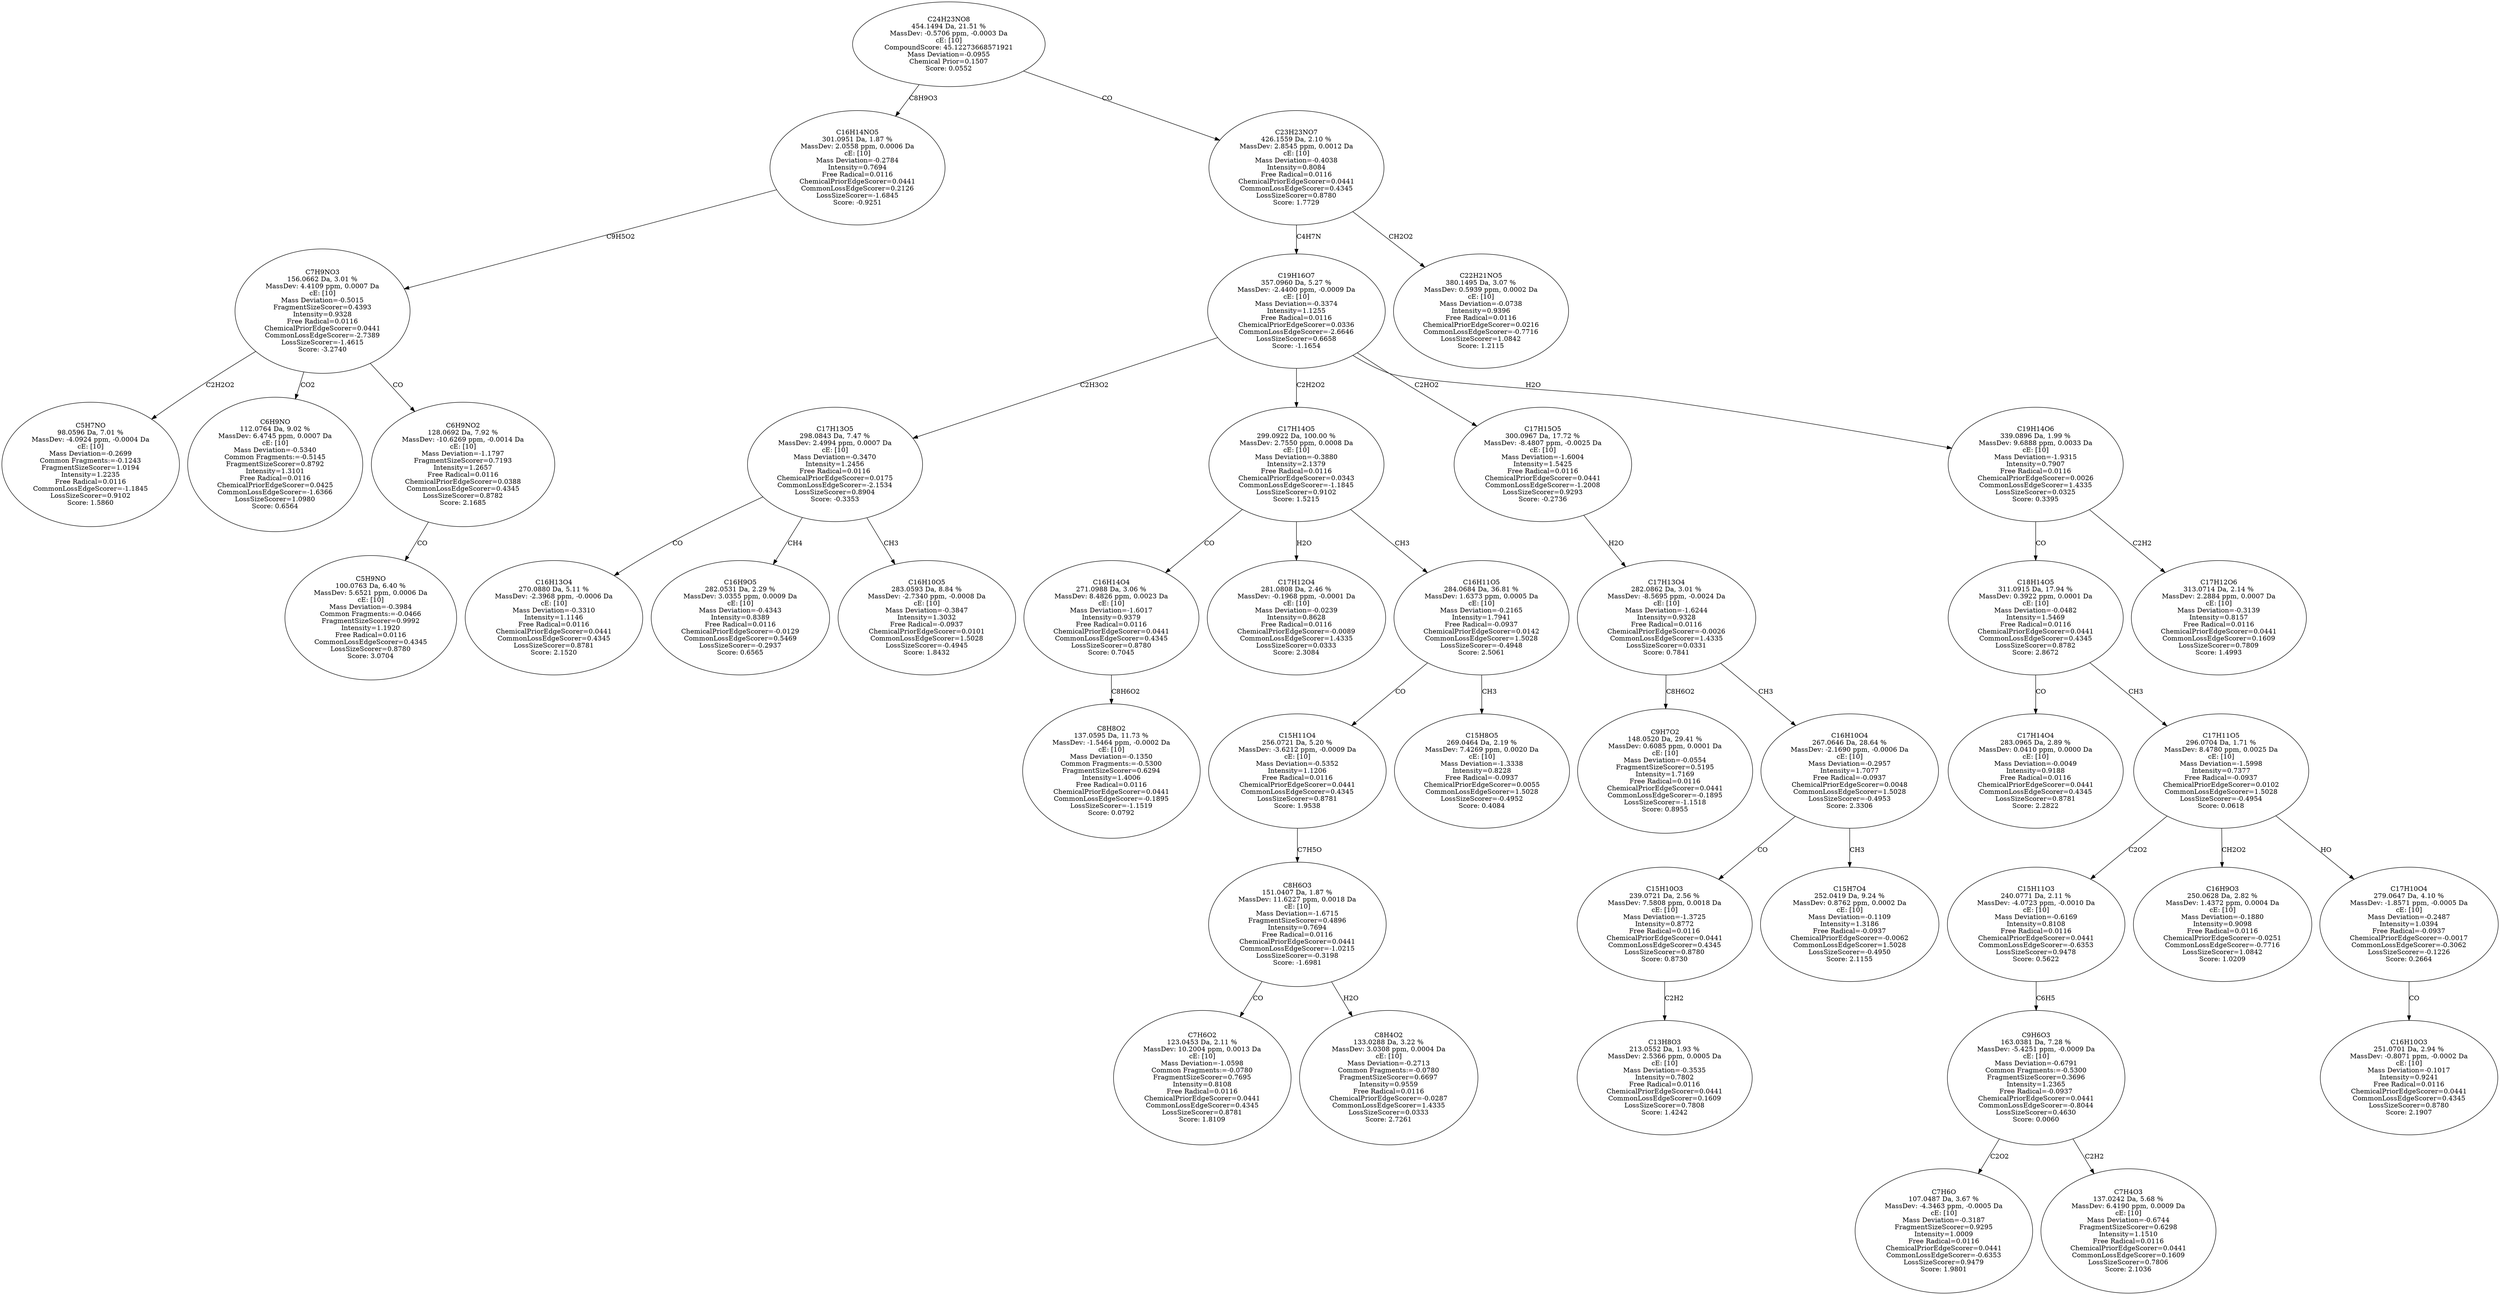 strict digraph {
v1 [label="C5H7NO\n98.0596 Da, 7.01 %\nMassDev: -4.0924 ppm, -0.0004 Da\ncE: [10]\nMass Deviation=-0.2699\nCommon Fragments:=-0.1243\nFragmentSizeScorer=1.0194\nIntensity=1.2235\nFree Radical=0.0116\nCommonLossEdgeScorer=-1.1845\nLossSizeScorer=0.9102\nScore: 1.5860"];
v2 [label="C6H9NO\n112.0764 Da, 9.02 %\nMassDev: 6.4745 ppm, 0.0007 Da\ncE: [10]\nMass Deviation=-0.5340\nCommon Fragments:=-0.5145\nFragmentSizeScorer=0.8792\nIntensity=1.3101\nFree Radical=0.0116\nChemicalPriorEdgeScorer=0.0425\nCommonLossEdgeScorer=-1.6366\nLossSizeScorer=1.0980\nScore: 0.6564"];
v3 [label="C5H9NO\n100.0763 Da, 6.40 %\nMassDev: 5.6521 ppm, 0.0006 Da\ncE: [10]\nMass Deviation=-0.3984\nCommon Fragments:=-0.0466\nFragmentSizeScorer=0.9992\nIntensity=1.1920\nFree Radical=0.0116\nCommonLossEdgeScorer=0.4345\nLossSizeScorer=0.8780\nScore: 3.0704"];
v4 [label="C6H9NO2\n128.0692 Da, 7.92 %\nMassDev: -10.6269 ppm, -0.0014 Da\ncE: [10]\nMass Deviation=-1.1797\nFragmentSizeScorer=0.7193\nIntensity=1.2657\nFree Radical=0.0116\nChemicalPriorEdgeScorer=0.0388\nCommonLossEdgeScorer=0.4345\nLossSizeScorer=0.8782\nScore: 2.1685"];
v5 [label="C7H9NO3\n156.0662 Da, 3.01 %\nMassDev: 4.4109 ppm, 0.0007 Da\ncE: [10]\nMass Deviation=-0.5015\nFragmentSizeScorer=0.4393\nIntensity=0.9328\nFree Radical=0.0116\nChemicalPriorEdgeScorer=0.0441\nCommonLossEdgeScorer=-2.7389\nLossSizeScorer=-1.4615\nScore: -3.2740"];
v6 [label="C16H14NO5\n301.0951 Da, 1.87 %\nMassDev: 2.0558 ppm, 0.0006 Da\ncE: [10]\nMass Deviation=-0.2784\nIntensity=0.7694\nFree Radical=0.0116\nChemicalPriorEdgeScorer=0.0441\nCommonLossEdgeScorer=0.2126\nLossSizeScorer=-1.6845\nScore: -0.9251"];
v7 [label="C16H13O4\n270.0880 Da, 5.11 %\nMassDev: -2.3968 ppm, -0.0006 Da\ncE: [10]\nMass Deviation=-0.3310\nIntensity=1.1146\nFree Radical=0.0116\nChemicalPriorEdgeScorer=0.0441\nCommonLossEdgeScorer=0.4345\nLossSizeScorer=0.8781\nScore: 2.1520"];
v8 [label="C16H9O5\n282.0531 Da, 2.29 %\nMassDev: 3.0355 ppm, 0.0009 Da\ncE: [10]\nMass Deviation=-0.4343\nIntensity=0.8389\nFree Radical=0.0116\nChemicalPriorEdgeScorer=-0.0129\nCommonLossEdgeScorer=0.5469\nLossSizeScorer=-0.2937\nScore: 0.6565"];
v9 [label="C16H10O5\n283.0593 Da, 8.84 %\nMassDev: -2.7340 ppm, -0.0008 Da\ncE: [10]\nMass Deviation=-0.3847\nIntensity=1.3032\nFree Radical=-0.0937\nChemicalPriorEdgeScorer=0.0101\nCommonLossEdgeScorer=1.5028\nLossSizeScorer=-0.4945\nScore: 1.8432"];
v10 [label="C17H13O5\n298.0843 Da, 7.47 %\nMassDev: 2.4994 ppm, 0.0007 Da\ncE: [10]\nMass Deviation=-0.3470\nIntensity=1.2456\nFree Radical=0.0116\nChemicalPriorEdgeScorer=0.0175\nCommonLossEdgeScorer=-2.1534\nLossSizeScorer=0.8904\nScore: -0.3353"];
v11 [label="C8H8O2\n137.0595 Da, 11.73 %\nMassDev: -1.5464 ppm, -0.0002 Da\ncE: [10]\nMass Deviation=-0.1350\nCommon Fragments:=-0.5300\nFragmentSizeScorer=0.6294\nIntensity=1.4006\nFree Radical=0.0116\nChemicalPriorEdgeScorer=0.0441\nCommonLossEdgeScorer=-0.1895\nLossSizeScorer=-1.1519\nScore: 0.0792"];
v12 [label="C16H14O4\n271.0988 Da, 3.06 %\nMassDev: 8.4826 ppm, 0.0023 Da\ncE: [10]\nMass Deviation=-1.6017\nIntensity=0.9379\nFree Radical=0.0116\nChemicalPriorEdgeScorer=0.0441\nCommonLossEdgeScorer=0.4345\nLossSizeScorer=0.8780\nScore: 0.7045"];
v13 [label="C17H12O4\n281.0808 Da, 2.46 %\nMassDev: -0.1968 ppm, -0.0001 Da\ncE: [10]\nMass Deviation=-0.0239\nIntensity=0.8628\nFree Radical=0.0116\nChemicalPriorEdgeScorer=-0.0089\nCommonLossEdgeScorer=1.4335\nLossSizeScorer=0.0333\nScore: 2.3084"];
v14 [label="C7H6O2\n123.0453 Da, 2.11 %\nMassDev: 10.2004 ppm, 0.0013 Da\ncE: [10]\nMass Deviation=-1.0598\nCommon Fragments:=-0.0780\nFragmentSizeScorer=0.7695\nIntensity=0.8108\nFree Radical=0.0116\nChemicalPriorEdgeScorer=0.0441\nCommonLossEdgeScorer=0.4345\nLossSizeScorer=0.8781\nScore: 1.8109"];
v15 [label="C8H4O2\n133.0288 Da, 3.22 %\nMassDev: 3.0308 ppm, 0.0004 Da\ncE: [10]\nMass Deviation=-0.2713\nCommon Fragments:=-0.0780\nFragmentSizeScorer=0.6697\nIntensity=0.9559\nFree Radical=0.0116\nChemicalPriorEdgeScorer=-0.0287\nCommonLossEdgeScorer=1.4335\nLossSizeScorer=0.0333\nScore: 2.7261"];
v16 [label="C8H6O3\n151.0407 Da, 1.87 %\nMassDev: 11.6227 ppm, 0.0018 Da\ncE: [10]\nMass Deviation=-1.6715\nFragmentSizeScorer=0.4896\nIntensity=0.7694\nFree Radical=0.0116\nChemicalPriorEdgeScorer=0.0441\nCommonLossEdgeScorer=-1.0215\nLossSizeScorer=-0.3198\nScore: -1.6981"];
v17 [label="C15H11O4\n256.0721 Da, 5.20 %\nMassDev: -3.6212 ppm, -0.0009 Da\ncE: [10]\nMass Deviation=-0.5352\nIntensity=1.1206\nFree Radical=0.0116\nChemicalPriorEdgeScorer=0.0441\nCommonLossEdgeScorer=0.4345\nLossSizeScorer=0.8781\nScore: 1.9538"];
v18 [label="C15H8O5\n269.0464 Da, 2.19 %\nMassDev: 7.4269 ppm, 0.0020 Da\ncE: [10]\nMass Deviation=-1.3338\nIntensity=0.8228\nFree Radical=-0.0937\nChemicalPriorEdgeScorer=0.0055\nCommonLossEdgeScorer=1.5028\nLossSizeScorer=-0.4952\nScore: 0.4084"];
v19 [label="C16H11O5\n284.0684 Da, 36.81 %\nMassDev: 1.6373 ppm, 0.0005 Da\ncE: [10]\nMass Deviation=-0.2165\nIntensity=1.7941\nFree Radical=-0.0937\nChemicalPriorEdgeScorer=0.0142\nCommonLossEdgeScorer=1.5028\nLossSizeScorer=-0.4948\nScore: 2.5061"];
v20 [label="C17H14O5\n299.0922 Da, 100.00 %\nMassDev: 2.7550 ppm, 0.0008 Da\ncE: [10]\nMass Deviation=-0.3880\nIntensity=2.1379\nFree Radical=0.0116\nChemicalPriorEdgeScorer=0.0343\nCommonLossEdgeScorer=-1.1845\nLossSizeScorer=0.9102\nScore: 1.5215"];
v21 [label="C9H7O2\n148.0520 Da, 29.41 %\nMassDev: 0.6085 ppm, 0.0001 Da\ncE: [10]\nMass Deviation=-0.0554\nFragmentSizeScorer=0.5195\nIntensity=1.7169\nFree Radical=0.0116\nChemicalPriorEdgeScorer=0.0441\nCommonLossEdgeScorer=-0.1895\nLossSizeScorer=-1.1518\nScore: 0.8955"];
v22 [label="C13H8O3\n213.0552 Da, 1.93 %\nMassDev: 2.5366 ppm, 0.0005 Da\ncE: [10]\nMass Deviation=-0.3535\nIntensity=0.7802\nFree Radical=0.0116\nChemicalPriorEdgeScorer=0.0441\nCommonLossEdgeScorer=0.1609\nLossSizeScorer=0.7808\nScore: 1.4242"];
v23 [label="C15H10O3\n239.0721 Da, 2.56 %\nMassDev: 7.5808 ppm, 0.0018 Da\ncE: [10]\nMass Deviation=-1.3725\nIntensity=0.8772\nFree Radical=0.0116\nChemicalPriorEdgeScorer=0.0441\nCommonLossEdgeScorer=0.4345\nLossSizeScorer=0.8780\nScore: 0.8730"];
v24 [label="C15H7O4\n252.0419 Da, 9.24 %\nMassDev: 0.8762 ppm, 0.0002 Da\ncE: [10]\nMass Deviation=-0.1109\nIntensity=1.3186\nFree Radical=-0.0937\nChemicalPriorEdgeScorer=-0.0062\nCommonLossEdgeScorer=1.5028\nLossSizeScorer=-0.4950\nScore: 2.1155"];
v25 [label="C16H10O4\n267.0646 Da, 28.64 %\nMassDev: -2.1690 ppm, -0.0006 Da\ncE: [10]\nMass Deviation=-0.2957\nIntensity=1.7077\nFree Radical=-0.0937\nChemicalPriorEdgeScorer=0.0048\nCommonLossEdgeScorer=1.5028\nLossSizeScorer=-0.4953\nScore: 2.3306"];
v26 [label="C17H13O4\n282.0862 Da, 3.01 %\nMassDev: -8.5695 ppm, -0.0024 Da\ncE: [10]\nMass Deviation=-1.6244\nIntensity=0.9328\nFree Radical=0.0116\nChemicalPriorEdgeScorer=-0.0026\nCommonLossEdgeScorer=1.4335\nLossSizeScorer=0.0331\nScore: 0.7841"];
v27 [label="C17H15O5\n300.0967 Da, 17.72 %\nMassDev: -8.4807 ppm, -0.0025 Da\ncE: [10]\nMass Deviation=-1.6004\nIntensity=1.5425\nFree Radical=0.0116\nChemicalPriorEdgeScorer=0.0441\nCommonLossEdgeScorer=-1.2008\nLossSizeScorer=0.9293\nScore: -0.2736"];
v28 [label="C17H14O4\n283.0965 Da, 2.89 %\nMassDev: 0.0410 ppm, 0.0000 Da\ncE: [10]\nMass Deviation=-0.0049\nIntensity=0.9188\nFree Radical=0.0116\nChemicalPriorEdgeScorer=0.0441\nCommonLossEdgeScorer=0.4345\nLossSizeScorer=0.8781\nScore: 2.2822"];
v29 [label="C7H6O\n107.0487 Da, 3.67 %\nMassDev: -4.3463 ppm, -0.0005 Da\ncE: [10]\nMass Deviation=-0.3187\nFragmentSizeScorer=0.9295\nIntensity=1.0009\nFree Radical=0.0116\nChemicalPriorEdgeScorer=0.0441\nCommonLossEdgeScorer=-0.6353\nLossSizeScorer=0.9479\nScore: 1.9801"];
v30 [label="C7H4O3\n137.0242 Da, 5.68 %\nMassDev: 6.4190 ppm, 0.0009 Da\ncE: [10]\nMass Deviation=-0.6744\nFragmentSizeScorer=0.6298\nIntensity=1.1510\nFree Radical=0.0116\nChemicalPriorEdgeScorer=0.0441\nCommonLossEdgeScorer=0.1609\nLossSizeScorer=0.7806\nScore: 2.1036"];
v31 [label="C9H6O3\n163.0381 Da, 7.28 %\nMassDev: -5.4251 ppm, -0.0009 Da\ncE: [10]\nMass Deviation=-0.6791\nCommon Fragments:=-0.5300\nFragmentSizeScorer=0.3696\nIntensity=1.2365\nFree Radical=-0.0937\nChemicalPriorEdgeScorer=0.0441\nCommonLossEdgeScorer=-0.8044\nLossSizeScorer=0.4630\nScore: 0.0060"];
v32 [label="C15H11O3\n240.0771 Da, 2.11 %\nMassDev: -4.0723 ppm, -0.0010 Da\ncE: [10]\nMass Deviation=-0.6169\nIntensity=0.8108\nFree Radical=0.0116\nChemicalPriorEdgeScorer=0.0441\nCommonLossEdgeScorer=-0.6353\nLossSizeScorer=0.9478\nScore: 0.5622"];
v33 [label="C16H9O3\n250.0628 Da, 2.82 %\nMassDev: 1.4372 ppm, 0.0004 Da\ncE: [10]\nMass Deviation=-0.1880\nIntensity=0.9098\nFree Radical=0.0116\nChemicalPriorEdgeScorer=-0.0251\nCommonLossEdgeScorer=-0.7716\nLossSizeScorer=1.0842\nScore: 1.0209"];
v34 [label="C16H10O3\n251.0701 Da, 2.94 %\nMassDev: -0.8071 ppm, -0.0002 Da\ncE: [10]\nMass Deviation=-0.1017\nIntensity=0.9241\nFree Radical=0.0116\nChemicalPriorEdgeScorer=0.0441\nCommonLossEdgeScorer=0.4345\nLossSizeScorer=0.8780\nScore: 2.1907"];
v35 [label="C17H10O4\n279.0647 Da, 4.10 %\nMassDev: -1.8571 ppm, -0.0005 Da\ncE: [10]\nMass Deviation=-0.2487\nIntensity=1.0394\nFree Radical=-0.0937\nChemicalPriorEdgeScorer=-0.0017\nCommonLossEdgeScorer=-0.3062\nLossSizeScorer=-0.1226\nScore: 0.2664"];
v36 [label="C17H11O5\n296.0704 Da, 1.71 %\nMassDev: 8.4780 ppm, 0.0025 Da\ncE: [10]\nMass Deviation=-1.5998\nIntensity=0.7377\nFree Radical=-0.0937\nChemicalPriorEdgeScorer=0.0102\nCommonLossEdgeScorer=1.5028\nLossSizeScorer=-0.4954\nScore: 0.0618"];
v37 [label="C18H14O5\n311.0915 Da, 17.94 %\nMassDev: 0.3922 ppm, 0.0001 Da\ncE: [10]\nMass Deviation=-0.0482\nIntensity=1.5469\nFree Radical=0.0116\nChemicalPriorEdgeScorer=0.0441\nCommonLossEdgeScorer=0.4345\nLossSizeScorer=0.8782\nScore: 2.8672"];
v38 [label="C17H12O6\n313.0714 Da, 2.14 %\nMassDev: 2.2884 ppm, 0.0007 Da\ncE: [10]\nMass Deviation=-0.3139\nIntensity=0.8157\nFree Radical=0.0116\nChemicalPriorEdgeScorer=0.0441\nCommonLossEdgeScorer=0.1609\nLossSizeScorer=0.7809\nScore: 1.4993"];
v39 [label="C19H14O6\n339.0896 Da, 1.99 %\nMassDev: 9.6888 ppm, 0.0033 Da\ncE: [10]\nMass Deviation=-1.9315\nIntensity=0.7907\nFree Radical=0.0116\nChemicalPriorEdgeScorer=0.0026\nCommonLossEdgeScorer=1.4335\nLossSizeScorer=0.0325\nScore: 0.3395"];
v40 [label="C19H16O7\n357.0960 Da, 5.27 %\nMassDev: -2.4400 ppm, -0.0009 Da\ncE: [10]\nMass Deviation=-0.3374\nIntensity=1.1255\nFree Radical=0.0116\nChemicalPriorEdgeScorer=0.0336\nCommonLossEdgeScorer=-2.6646\nLossSizeScorer=0.6658\nScore: -1.1654"];
v41 [label="C22H21NO5\n380.1495 Da, 3.07 %\nMassDev: 0.5939 ppm, 0.0002 Da\ncE: [10]\nMass Deviation=-0.0738\nIntensity=0.9396\nFree Radical=0.0116\nChemicalPriorEdgeScorer=0.0216\nCommonLossEdgeScorer=-0.7716\nLossSizeScorer=1.0842\nScore: 1.2115"];
v42 [label="C23H23NO7\n426.1559 Da, 2.10 %\nMassDev: 2.8545 ppm, 0.0012 Da\ncE: [10]\nMass Deviation=-0.4038\nIntensity=0.8084\nFree Radical=0.0116\nChemicalPriorEdgeScorer=0.0441\nCommonLossEdgeScorer=0.4345\nLossSizeScorer=0.8780\nScore: 1.7729"];
v43 [label="C24H23NO8\n454.1494 Da, 21.51 %\nMassDev: -0.5706 ppm, -0.0003 Da\ncE: [10]\nCompoundScore: 45.12273668571921\nMass Deviation=-0.0955\nChemical Prior=0.1507\nScore: 0.0552"];
v5 -> v1 [label="C2H2O2"];
v5 -> v2 [label="CO2"];
v4 -> v3 [label="CO"];
v5 -> v4 [label="CO"];
v6 -> v5 [label="C9H5O2"];
v43 -> v6 [label="C8H9O3"];
v10 -> v7 [label="CO"];
v10 -> v8 [label="CH4"];
v10 -> v9 [label="CH3"];
v40 -> v10 [label="C2H3O2"];
v12 -> v11 [label="C8H6O2"];
v20 -> v12 [label="CO"];
v20 -> v13 [label="H2O"];
v16 -> v14 [label="CO"];
v16 -> v15 [label="H2O"];
v17 -> v16 [label="C7H5O"];
v19 -> v17 [label="CO"];
v19 -> v18 [label="CH3"];
v20 -> v19 [label="CH3"];
v40 -> v20 [label="C2H2O2"];
v26 -> v21 [label="C8H6O2"];
v23 -> v22 [label="C2H2"];
v25 -> v23 [label="CO"];
v25 -> v24 [label="CH3"];
v26 -> v25 [label="CH3"];
v27 -> v26 [label="H2O"];
v40 -> v27 [label="C2HO2"];
v37 -> v28 [label="CO"];
v31 -> v29 [label="C2O2"];
v31 -> v30 [label="C2H2"];
v32 -> v31 [label="C6H5"];
v36 -> v32 [label="C2O2"];
v36 -> v33 [label="CH2O2"];
v35 -> v34 [label="CO"];
v36 -> v35 [label="HO"];
v37 -> v36 [label="CH3"];
v39 -> v37 [label="CO"];
v39 -> v38 [label="C2H2"];
v40 -> v39 [label="H2O"];
v42 -> v40 [label="C4H7N"];
v42 -> v41 [label="CH2O2"];
v43 -> v42 [label="CO"];
}